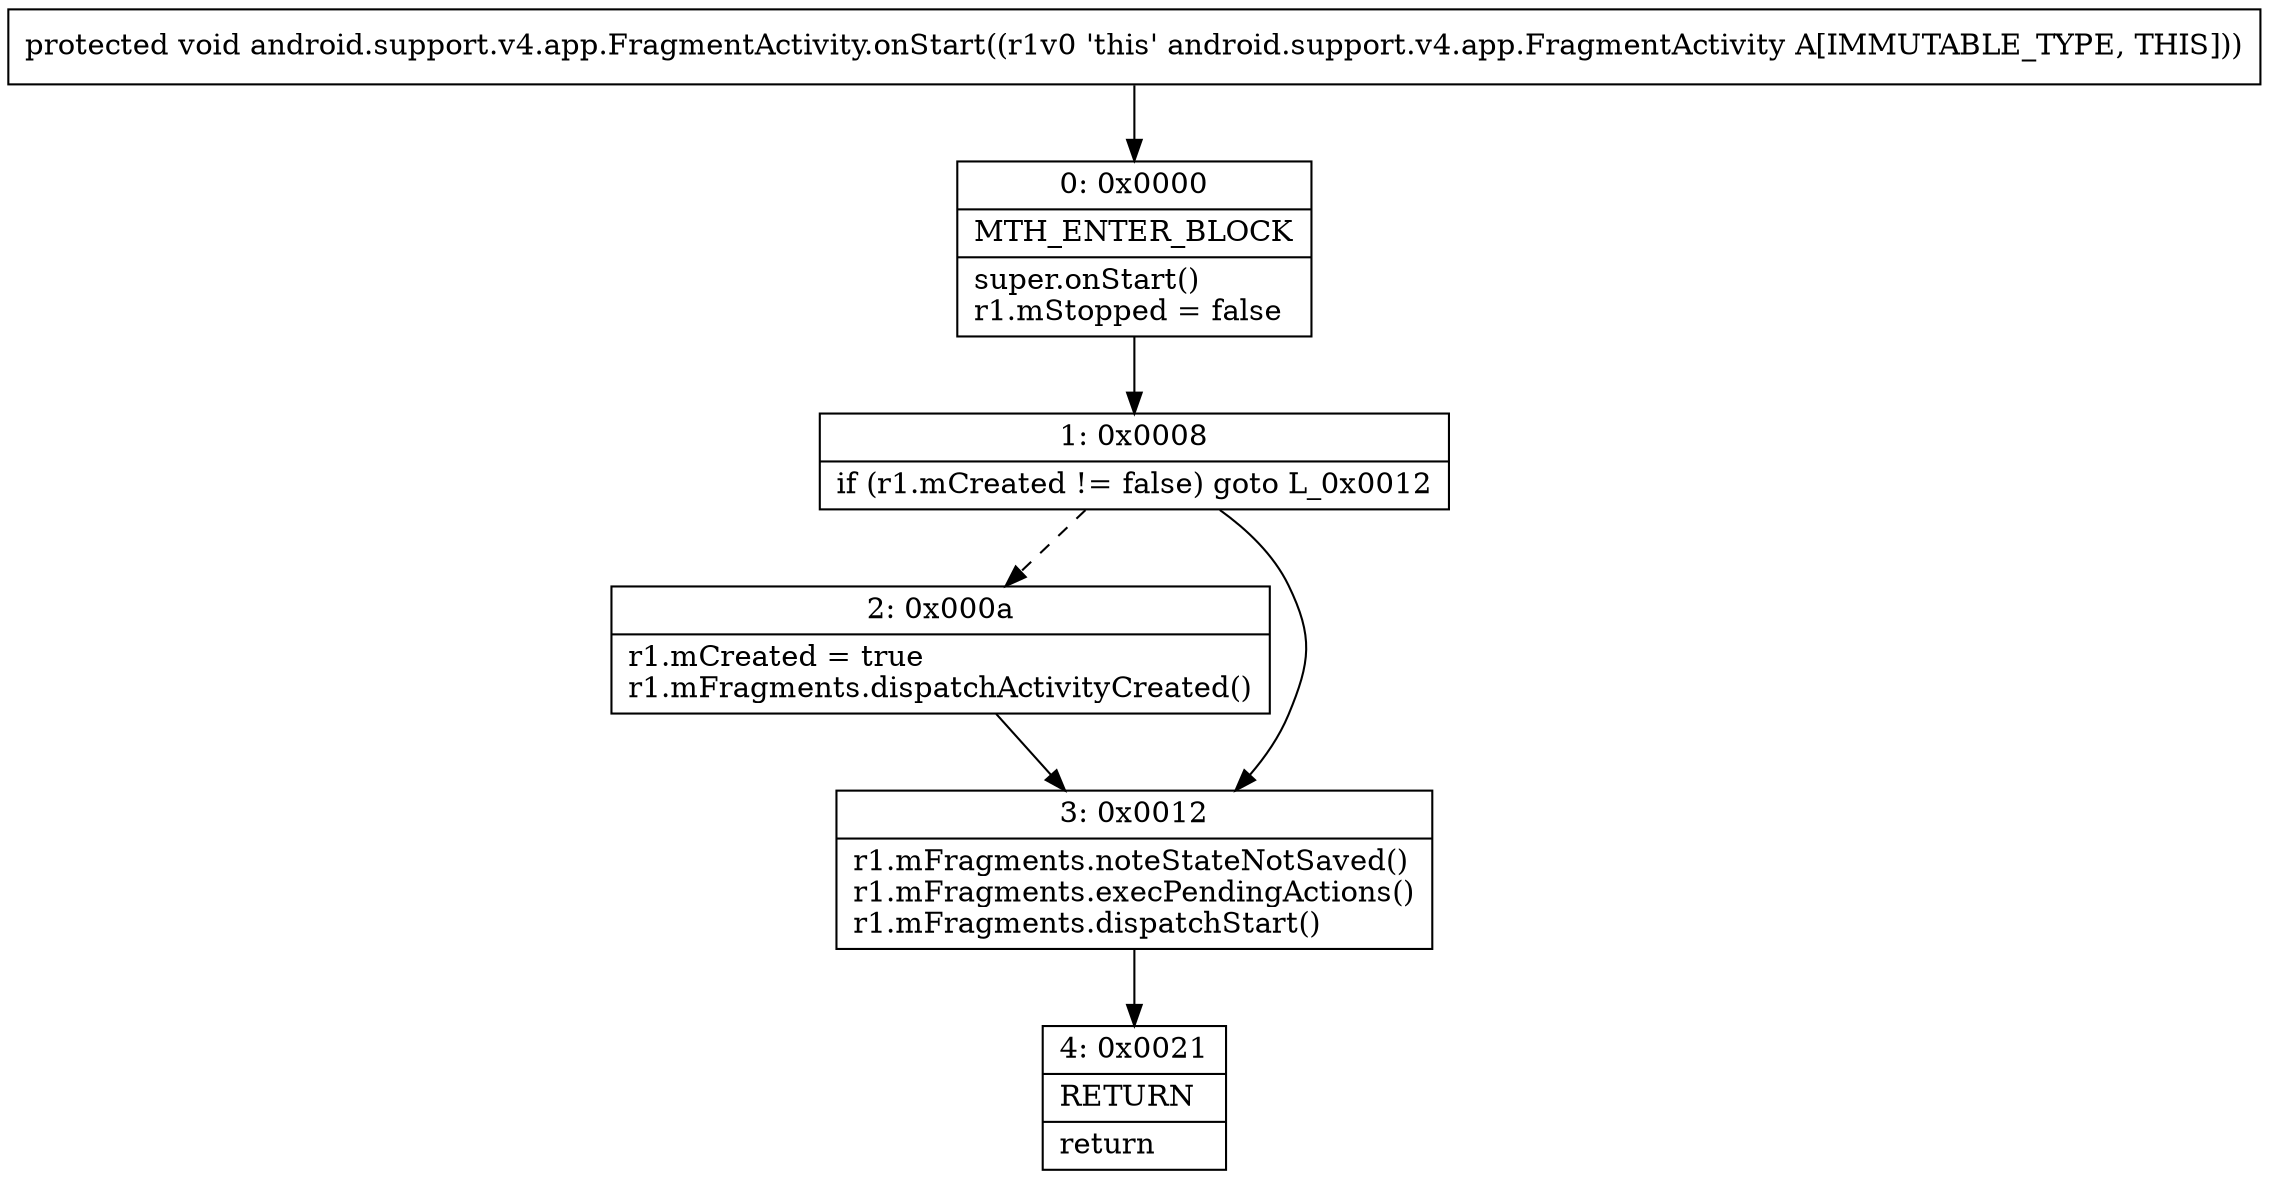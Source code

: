 digraph "CFG forandroid.support.v4.app.FragmentActivity.onStart()V" {
Node_0 [shape=record,label="{0\:\ 0x0000|MTH_ENTER_BLOCK\l|super.onStart()\lr1.mStopped = false\l}"];
Node_1 [shape=record,label="{1\:\ 0x0008|if (r1.mCreated != false) goto L_0x0012\l}"];
Node_2 [shape=record,label="{2\:\ 0x000a|r1.mCreated = true\lr1.mFragments.dispatchActivityCreated()\l}"];
Node_3 [shape=record,label="{3\:\ 0x0012|r1.mFragments.noteStateNotSaved()\lr1.mFragments.execPendingActions()\lr1.mFragments.dispatchStart()\l}"];
Node_4 [shape=record,label="{4\:\ 0x0021|RETURN\l|return\l}"];
MethodNode[shape=record,label="{protected void android.support.v4.app.FragmentActivity.onStart((r1v0 'this' android.support.v4.app.FragmentActivity A[IMMUTABLE_TYPE, THIS])) }"];
MethodNode -> Node_0;
Node_0 -> Node_1;
Node_1 -> Node_2[style=dashed];
Node_1 -> Node_3;
Node_2 -> Node_3;
Node_3 -> Node_4;
}

